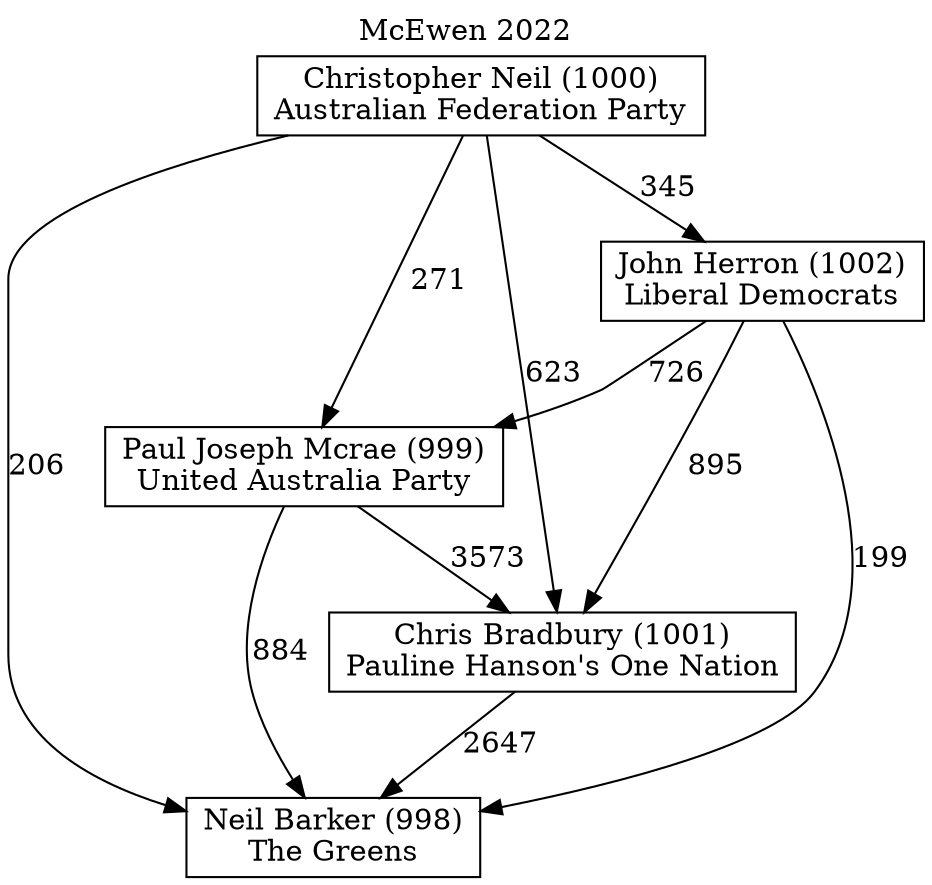 // House preference flow
digraph "Neil Barker (998)_McEwen_2022" {
	graph [label="McEwen 2022" labelloc=t mclimit=10]
	node [shape=box]
	"Christopher Neil (1000)" [label="Christopher Neil (1000)
Australian Federation Party"]
	"Neil Barker (998)" [label="Neil Barker (998)
The Greens"]
	"Chris Bradbury (1001)" [label="Chris Bradbury (1001)
Pauline Hanson's One Nation"]
	"Paul Joseph Mcrae (999)" [label="Paul Joseph Mcrae (999)
United Australia Party"]
	"John Herron (1002)" [label="John Herron (1002)
Liberal Democrats"]
	"Christopher Neil (1000)" -> "Paul Joseph Mcrae (999)" [label=271]
	"John Herron (1002)" -> "Chris Bradbury (1001)" [label=895]
	"Christopher Neil (1000)" -> "Neil Barker (998)" [label=206]
	"John Herron (1002)" -> "Paul Joseph Mcrae (999)" [label=726]
	"Chris Bradbury (1001)" -> "Neil Barker (998)" [label=2647]
	"Christopher Neil (1000)" -> "Chris Bradbury (1001)" [label=623]
	"Paul Joseph Mcrae (999)" -> "Neil Barker (998)" [label=884]
	"John Herron (1002)" -> "Neil Barker (998)" [label=199]
	"Christopher Neil (1000)" -> "John Herron (1002)" [label=345]
	"Paul Joseph Mcrae (999)" -> "Chris Bradbury (1001)" [label=3573]
}
